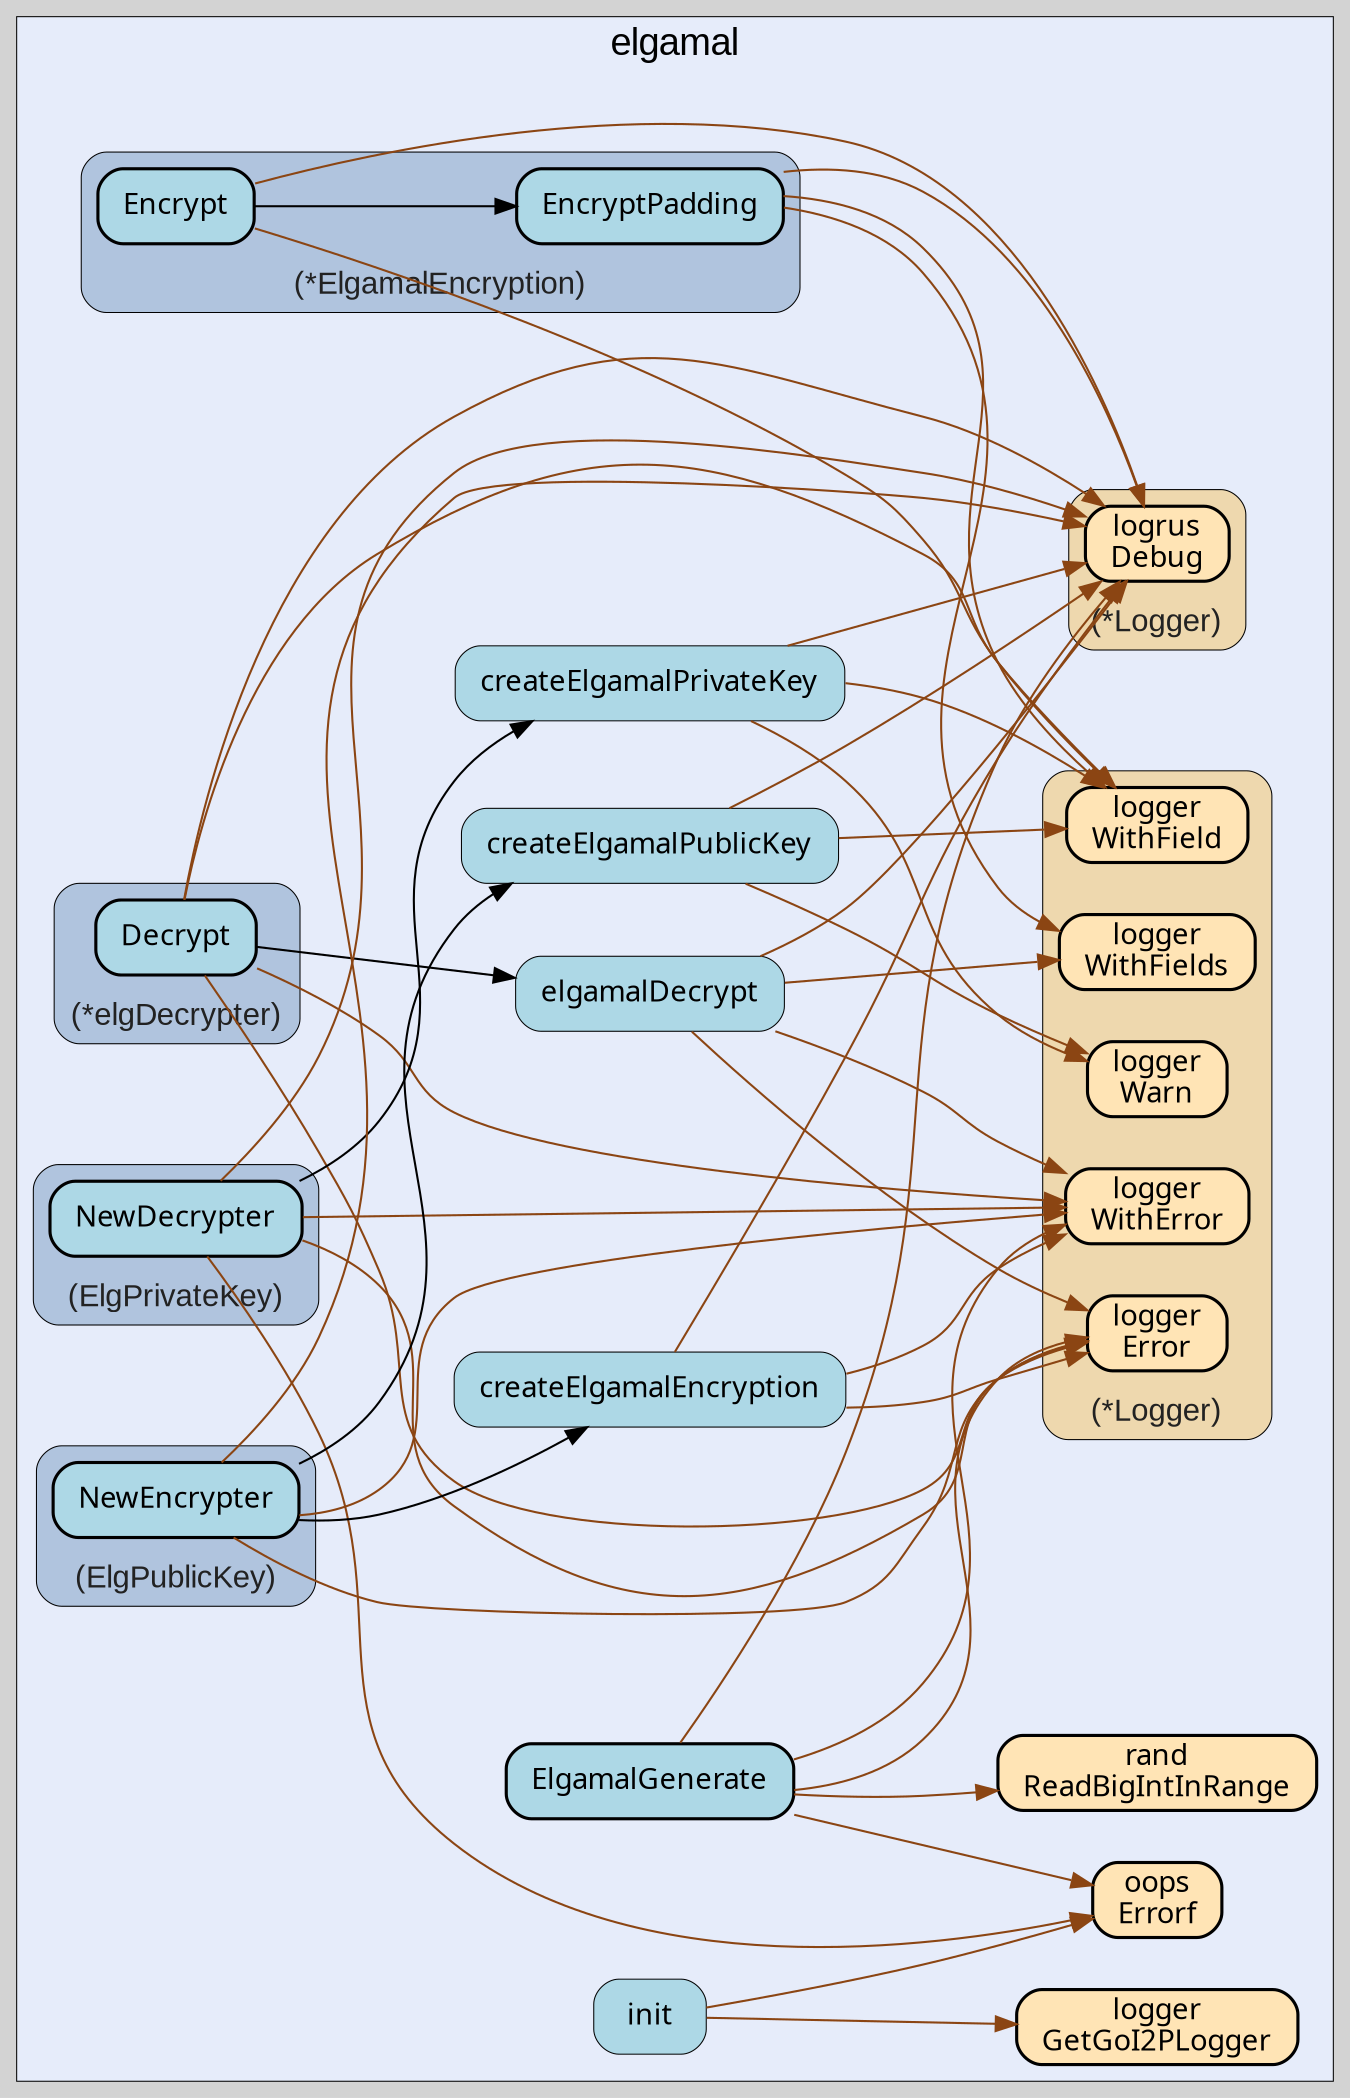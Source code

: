 digraph gocallvis {
    label="";
    labeljust="l";
    fontname="Arial";
    fontsize="14";
    rankdir="LR";
    bgcolor="lightgray";
    style="solid";
    penwidth="0.5";
    pad="0.0";
    nodesep="0.35";

    node [shape="box" style="filled,rounded" fillcolor="honeydew" fontname="Verdana" penwidth="1.0" margin="0.16,0.0"];
    edge [minlen="2"]

    subgraph "cluster_focus" {
        fontsize="18";
bgcolor="#e6ecfa";
label="elgamal";
labelloc="t";
labeljust="c";
        
        "github.com/go-i2p/crypto/elg.init" [ penwidth="0.5" tooltip="github.com/go-i2p/crypto/elg.init | defined in .:0\nat constants.go:12: calling [github.com/go-i2p/logger.GetGoI2PLogger]\nat constants.go:24: calling [github.com/samber/oops.Errorf]\nat constants.go:25: calling [github.com/samber/oops.Errorf]" fillcolor="lightblue" label="init" ]
        "github.com/go-i2p/logger.GetGoI2PLogger" [ fillcolor="moccasin" label="logger\nGetGoI2PLogger" penwidth="1.5" tooltip="github.com/go-i2p/logger.GetGoI2PLogger | defined in log.go:120" ]
        "github.com/samber/oops.Errorf" [ fillcolor="moccasin" label="oops\nErrorf" penwidth="1.5" tooltip="github.com/samber/oops.Errorf | defined in oops.go:34" ]
        "github.com/go-i2p/crypto/elg.createElgamalPublicKey" [ fillcolor="lightblue" label="createElgamalPublicKey" penwidth="0.5" tooltip="github.com/go-i2p/crypto/elg.createElgamalPublicKey | defined in elg_public_key.go:36\nat elg_public_key.go:37: calling [(*github.com/sirupsen/logrus.Logger).Debug]\nat elg_public_key.go:44: calling [(*github.com/sirupsen/logrus.Logger).Debug]\nat elg_public_key.go:37: calling [(*github.com/go-i2p/logger.Logger).WithField]\nat elg_public_key.go:46: calling [(*github.com/go-i2p/logger.Logger).Warn]" ]
        "github.com/go-i2p/crypto/elg.createElgamalEncryption" [ fillcolor="lightblue" label="createElgamalEncryption" penwidth="0.5" tooltip="github.com/go-i2p/crypto/elg.createElgamalEncryption | defined in elg_encryption.go:56\nat elg_encryption.go:57: calling [(*github.com/sirupsen/logrus.Logger).Debug]\nat elg_encryption.go:74: calling [(*github.com/sirupsen/logrus.Logger).Debug]\nat elg_encryption.go:76: calling [(*github.com/go-i2p/logger.Logger).WithError]\nat elg_encryption.go:76: calling [(*github.com/go-i2p/logger.Logger).Error]" ]
        "github.com/go-i2p/crypto/elg.elgamalDecrypt" [ fillcolor="lightblue" label="elgamalDecrypt" penwidth="0.5" tooltip="github.com/go-i2p/crypto/elg.elgamalDecrypt | defined in elg.go:47\nat elg.go:48: calling [(*github.com/go-i2p/logger.Logger).WithFields]\nat elg.go:78: calling [(*github.com/go-i2p/logger.Logger).Error]\nat elg.go:78: calling [(*github.com/go-i2p/logger.Logger).WithError]\nat elg.go:51: calling [(*github.com/sirupsen/logrus.Logger).Debug]\nat elg.go:74: calling [(*github.com/sirupsen/logrus.Logger).Debug]" ]
        "github.com/go-i2p/crypto/elg.createElgamalPrivateKey" [ fillcolor="lightblue" label="createElgamalPrivateKey" penwidth="0.5" tooltip="github.com/go-i2p/crypto/elg.createElgamalPrivateKey | defined in elg_private_key.go:35\nat elg_private_key.go:36: calling [(*github.com/go-i2p/logger.Logger).WithField]\nat elg_private_key.go:36: calling [(*github.com/sirupsen/logrus.Logger).Debug]\nat elg_private_key.go:59: calling [(*github.com/sirupsen/logrus.Logger).Debug]\nat elg_private_key.go:38: calling [(*github.com/go-i2p/logger.Logger).Warn]\nat elg_private_key.go:46: calling [(*github.com/go-i2p/logger.Logger).Warn]" ]
        "github.com/go-i2p/crypto/elg.ElgamalGenerate" [ fillcolor="lightblue" label="ElgamalGenerate" penwidth="1.5" tooltip="github.com/go-i2p/crypto/elg.ElgamalGenerate | defined in elg.go:21\nat elg.go:31: calling [github.com/go-i2p/crypto/rand.ReadBigIntInRange]\nat elg.go:22: calling [(*github.com/sirupsen/logrus.Logger).Debug]\nat elg.go:42: calling [(*github.com/sirupsen/logrus.Logger).Debug]\nat elg.go:33: calling [(*github.com/go-i2p/logger.Logger).Error]\nat elg.go:34: calling [github.com/samber/oops.Errorf]\nat elg.go:33: calling [(*github.com/go-i2p/logger.Logger).WithError]" ]
        "github.com/go-i2p/crypto/rand.ReadBigIntInRange" [ fillcolor="moccasin" label="rand\nReadBigIntInRange" penwidth="1.5" tooltip="github.com/go-i2p/crypto/rand.ReadBigIntInRange | defined in secure_reader.go:160" ]
        
        subgraph "cluster_*github.com/go-i2p/crypto/elg.ElgamalEncryption" {
        penwidth="0.5";
fontsize="15";
labelloc="b";
fillcolor="lightsteelblue";
label="(*ElgamalEncryption)";
tooltip="type: *github.com/go-i2p/crypto/elg.ElgamalEncryption";
fontcolor="#222222";
style="rounded,filled";
        
        "(*github.com/go-i2p/crypto/elg.ElgamalEncryption).EncryptPadding" [ fillcolor="lightblue" label="EncryptPadding" penwidth="1.5" tooltip="(*github.com/go-i2p/crypto/elg.ElgamalEncryption).EncryptPadding | defined in elg_encryption.go:21\nat elg_encryption.go:51: calling [(*github.com/go-i2p/logger.Logger).WithField]\nat elg_encryption.go:25: calling [(*github.com/sirupsen/logrus.Logger).Debug]\nat elg_encryption.go:51: calling [(*github.com/sirupsen/logrus.Logger).Debug]\nat elg_encryption.go:22: calling [(*github.com/go-i2p/logger.Logger).WithFields]" ]
        "(*github.com/go-i2p/crypto/elg.ElgamalEncryption).Encrypt" [ fillcolor="lightblue" label="Encrypt" penwidth="1.5" tooltip="(*github.com/go-i2p/crypto/elg.ElgamalEncryption).Encrypt | defined in elg_encryption.go:16\nat elg_encryption.go:17: calling [(*github.com/go-i2p/logger.Logger).WithField]\nat elg_encryption.go:17: calling [(*github.com/sirupsen/logrus.Logger).Debug]\nat elg_encryption.go:18: calling [(*github.com/go-i2p/crypto/elg.ElgamalEncryption).EncryptPadding]" ]
        
    }

        subgraph "cluster_*github.com/go-i2p/crypto/elg.elgDecrypter" {
        fontsize="15";
fontcolor="#222222";
labelloc="b";
style="rounded,filled";
label="(*elgDecrypter)";
penwidth="0.5";
fillcolor="lightsteelblue";
tooltip="type: *github.com/go-i2p/crypto/elg.elgDecrypter";
        
        "(*github.com/go-i2p/crypto/elg.elgDecrypter).Decrypt" [ fillcolor="lightblue" label="Decrypt" penwidth="1.5" tooltip="(*github.com/go-i2p/crypto/elg.elgDecrypter).Decrypt | defined in elg_decrypter.go:9\nat elg_decrypter.go:13: calling [(*github.com/go-i2p/logger.Logger).WithError]\nat elg_decrypter.go:13: calling [(*github.com/go-i2p/logger.Logger).Error]\nat elg_decrypter.go:10: calling [(*github.com/go-i2p/logger.Logger).WithField]\nat elg_decrypter.go:15: calling [(*github.com/go-i2p/logger.Logger).WithField]\nat elg_decrypter.go:10: calling [(*github.com/sirupsen/logrus.Logger).Debug]\nat elg_decrypter.go:15: calling [(*github.com/sirupsen/logrus.Logger).Debug]\nat elg_decrypter.go:11: calling [github.com/go-i2p/crypto/elg.elgamalDecrypt]" ]
        
    }

        subgraph "cluster_*github.com/go-i2p/logger.Logger" {
        fontsize="15";
fontcolor="#222222";
labelloc="b";
style="rounded,filled";
fillcolor="wheat2";
label="(*Logger)";
tooltip="type: *github.com/go-i2p/logger.Logger";
penwidth="0.5";
        
        "(*github.com/go-i2p/logger.Logger).WithField" [ fillcolor="moccasin" label="logger\nWithField" penwidth="1.5" tooltip="(*github.com/go-i2p/logger.Logger).WithField | defined in log.go:54" ]
        "(*github.com/go-i2p/logger.Logger).Warn" [ fillcolor="moccasin" label="logger\nWarn" penwidth="1.5" tooltip="(*github.com/go-i2p/logger.Logger).Warn | defined in log.go:30" ]
        "(*github.com/go-i2p/logger.Logger).WithError" [ fillcolor="moccasin" label="logger\nWithError" penwidth="1.5" tooltip="(*github.com/go-i2p/logger.Logger).WithError | defined in log.go:66" ]
        "(*github.com/go-i2p/logger.Logger).Error" [ fillcolor="moccasin" label="logger\nError" penwidth="1.5" tooltip="(*github.com/go-i2p/logger.Logger).Error | defined in log.go:42" ]
        "(*github.com/go-i2p/logger.Logger).WithFields" [ fillcolor="moccasin" label="logger\nWithFields" penwidth="1.5" tooltip="(*github.com/go-i2p/logger.Logger).WithFields | defined in log.go:60" ]
        
    }

        subgraph "cluster_*github.com/sirupsen/logrus.Logger" {
        tooltip="type: *github.com/sirupsen/logrus.Logger";
penwidth="0.5";
fontsize="15";
fontcolor="#222222";
labelloc="b";
style="rounded,filled";
fillcolor="wheat2";
label="(*Logger)";
        
        "(*github.com/sirupsen/logrus.Logger).Debug" [ fillcolor="moccasin" label="logrus\nDebug" penwidth="1.5" tooltip="(*github.com/sirupsen/logrus.Logger).Debug | defined in logger.go:221" ]
        
    }

        subgraph "cluster_github.com/go-i2p/crypto/elg.ElgPrivateKey" {
        style="rounded,filled";
tooltip="type: github.com/go-i2p/crypto/elg.ElgPrivateKey";
labelloc="b";
fillcolor="lightsteelblue";
label="(ElgPrivateKey)";
penwidth="0.5";
fontsize="15";
fontcolor="#222222";
        
        "(github.com/go-i2p/crypto/elg.ElgPrivateKey).NewDecrypter" [ label="NewDecrypter" penwidth="1.5" tooltip="(github.com/go-i2p/crypto/elg.ElgPrivateKey).NewDecrypter | defined in elg_private_key.go:19\nat elg_private_key.go:20: calling [(*github.com/sirupsen/logrus.Logger).Debug]\nat elg_private_key.go:30: calling [(*github.com/sirupsen/logrus.Logger).Debug]\nat elg_private_key.go:21: calling [github.com/go-i2p/crypto/elg.createElgamalPrivateKey]\nat elg_private_key.go:24: calling [(*github.com/go-i2p/logger.Logger).Error]\nat elg_private_key.go:24: calling [(*github.com/go-i2p/logger.Logger).WithError]\nat elg_private_key.go:23: calling [github.com/samber/oops.Errorf]" fillcolor="lightblue" ]
        
    }

        subgraph "cluster_github.com/go-i2p/crypto/elg.ElgPublicKey" {
        penwidth="0.5";
fontcolor="#222222";
labelloc="b";
label="(ElgPublicKey)";
fontsize="15";
style="rounded,filled";
fillcolor="lightsteelblue";
tooltip="type: github.com/go-i2p/crypto/elg.ElgPublicKey";
        
        "(github.com/go-i2p/crypto/elg.ElgPublicKey).NewEncrypter" [ fillcolor="lightblue" label="NewEncrypter" penwidth="1.5" tooltip="(github.com/go-i2p/crypto/elg.ElgPublicKey).NewEncrypter | defined in elg_public_key.go:23\nat elg_public_key.go:26: calling [github.com/go-i2p/crypto/elg.createElgamalEncryption]\nat elg_public_key.go:28: calling [(*github.com/go-i2p/logger.Logger).WithError]\nat elg_public_key.go:25: calling [github.com/go-i2p/crypto/elg.createElgamalPublicKey]\nat elg_public_key.go:28: calling [(*github.com/go-i2p/logger.Logger).Error]\nat elg_public_key.go:24: calling [(*github.com/sirupsen/logrus.Logger).Debug]\nat elg_public_key.go:30: calling [(*github.com/sirupsen/logrus.Logger).Debug]" ]
        
    }

    }

    "github.com/go-i2p/crypto/elg.init" -> "github.com/go-i2p/logger.GetGoI2PLogger" [ color="saddlebrown" tooltip="at constants.go:12: calling [github.com/go-i2p/logger.GetGoI2PLogger]" ]
    "(github.com/go-i2p/crypto/elg.ElgPublicKey).NewEncrypter" -> "github.com/go-i2p/crypto/elg.createElgamalEncryption" [ tooltip="at elg_public_key.go:26: calling [github.com/go-i2p/crypto/elg.createElgamalEncryption]" ]
    "github.com/go-i2p/crypto/elg.elgamalDecrypt" -> "(*github.com/go-i2p/logger.Logger).WithFields" [ color="saddlebrown" tooltip="at elg.go:48: calling [(*github.com/go-i2p/logger.Logger).WithFields]" ]
    "github.com/go-i2p/crypto/elg.elgamalDecrypt" -> "(*github.com/go-i2p/logger.Logger).Error" [ color="saddlebrown" tooltip="at elg.go:78: calling [(*github.com/go-i2p/logger.Logger).Error]" ]
    "(github.com/go-i2p/crypto/elg.ElgPrivateKey).NewDecrypter" -> "(*github.com/sirupsen/logrus.Logger).Debug" [ color="saddlebrown" tooltip="at elg_private_key.go:20: calling [(*github.com/sirupsen/logrus.Logger).Debug]\nat elg_private_key.go:30: calling [(*github.com/sirupsen/logrus.Logger).Debug]" ]
    "(*github.com/go-i2p/crypto/elg.ElgamalEncryption).Encrypt" -> "(*github.com/go-i2p/logger.Logger).WithField" [ color="saddlebrown" tooltip="at elg_encryption.go:17: calling [(*github.com/go-i2p/logger.Logger).WithField]" ]
    "github.com/go-i2p/crypto/elg.ElgamalGenerate" -> "github.com/go-i2p/crypto/rand.ReadBigIntInRange" [ color="saddlebrown" tooltip="at elg.go:31: calling [github.com/go-i2p/crypto/rand.ReadBigIntInRange]" ]
    "(github.com/go-i2p/crypto/elg.ElgPublicKey).NewEncrypter" -> "(*github.com/go-i2p/logger.Logger).WithError" [ color="saddlebrown" tooltip="at elg_public_key.go:28: calling [(*github.com/go-i2p/logger.Logger).WithError]" ]
    "(*github.com/go-i2p/crypto/elg.ElgamalEncryption).EncryptPadding" -> "(*github.com/go-i2p/logger.Logger).WithField" [ color="saddlebrown" tooltip="at elg_encryption.go:51: calling [(*github.com/go-i2p/logger.Logger).WithField]" ]
    "github.com/go-i2p/crypto/elg.ElgamalGenerate" -> "(*github.com/sirupsen/logrus.Logger).Debug" [ color="saddlebrown" tooltip="at elg.go:22: calling [(*github.com/sirupsen/logrus.Logger).Debug]\nat elg.go:42: calling [(*github.com/sirupsen/logrus.Logger).Debug]" ]
    "github.com/go-i2p/crypto/elg.createElgamalPublicKey" -> "(*github.com/sirupsen/logrus.Logger).Debug" [ color="saddlebrown" tooltip="at elg_public_key.go:37: calling [(*github.com/sirupsen/logrus.Logger).Debug]\nat elg_public_key.go:44: calling [(*github.com/sirupsen/logrus.Logger).Debug]" ]
    "(github.com/go-i2p/crypto/elg.ElgPublicKey).NewEncrypter" -> "github.com/go-i2p/crypto/elg.createElgamalPublicKey" [ tooltip="at elg_public_key.go:25: calling [github.com/go-i2p/crypto/elg.createElgamalPublicKey]" ]
    "(github.com/go-i2p/crypto/elg.ElgPublicKey).NewEncrypter" -> "(*github.com/go-i2p/logger.Logger).Error" [ color="saddlebrown" tooltip="at elg_public_key.go:28: calling [(*github.com/go-i2p/logger.Logger).Error]" ]
    "(github.com/go-i2p/crypto/elg.ElgPrivateKey).NewDecrypter" -> "github.com/go-i2p/crypto/elg.createElgamalPrivateKey" [ tooltip="at elg_private_key.go:21: calling [github.com/go-i2p/crypto/elg.createElgamalPrivateKey]" ]
    "(github.com/go-i2p/crypto/elg.ElgPrivateKey).NewDecrypter" -> "(*github.com/go-i2p/logger.Logger).Error" [ color="saddlebrown" tooltip="at elg_private_key.go:24: calling [(*github.com/go-i2p/logger.Logger).Error]" ]
    "(*github.com/go-i2p/crypto/elg.elgDecrypter).Decrypt" -> "(*github.com/go-i2p/logger.Logger).WithError" [ color="saddlebrown" tooltip="at elg_decrypter.go:13: calling [(*github.com/go-i2p/logger.Logger).WithError]" ]
    "(*github.com/go-i2p/crypto/elg.elgDecrypter).Decrypt" -> "(*github.com/go-i2p/logger.Logger).Error" [ color="saddlebrown" tooltip="at elg_decrypter.go:13: calling [(*github.com/go-i2p/logger.Logger).Error]" ]
    "(*github.com/go-i2p/crypto/elg.ElgamalEncryption).EncryptPadding" -> "(*github.com/sirupsen/logrus.Logger).Debug" [ color="saddlebrown" tooltip="at elg_encryption.go:25: calling [(*github.com/sirupsen/logrus.Logger).Debug]\nat elg_encryption.go:51: calling [(*github.com/sirupsen/logrus.Logger).Debug]" ]
    "github.com/go-i2p/crypto/elg.elgamalDecrypt" -> "(*github.com/go-i2p/logger.Logger).WithError" [ color="saddlebrown" tooltip="at elg.go:78: calling [(*github.com/go-i2p/logger.Logger).WithError]" ]
    "(github.com/go-i2p/crypto/elg.ElgPrivateKey).NewDecrypter" -> "(*github.com/go-i2p/logger.Logger).WithError" [ color="saddlebrown" tooltip="at elg_private_key.go:24: calling [(*github.com/go-i2p/logger.Logger).WithError]" ]
    "(*github.com/go-i2p/crypto/elg.elgDecrypter).Decrypt" -> "(*github.com/go-i2p/logger.Logger).WithField" [ color="saddlebrown" tooltip="at elg_decrypter.go:10: calling [(*github.com/go-i2p/logger.Logger).WithField]\nat elg_decrypter.go:15: calling [(*github.com/go-i2p/logger.Logger).WithField]" ]
    "github.com/go-i2p/crypto/elg.ElgamalGenerate" -> "(*github.com/go-i2p/logger.Logger).Error" [ color="saddlebrown" tooltip="at elg.go:33: calling [(*github.com/go-i2p/logger.Logger).Error]" ]
    "github.com/go-i2p/crypto/elg.createElgamalPrivateKey" -> "(*github.com/go-i2p/logger.Logger).WithField" [ color="saddlebrown" tooltip="at elg_private_key.go:36: calling [(*github.com/go-i2p/logger.Logger).WithField]" ]
    "github.com/go-i2p/crypto/elg.createElgamalPrivateKey" -> "(*github.com/sirupsen/logrus.Logger).Debug" [ tooltip="at elg_private_key.go:36: calling [(*github.com/sirupsen/logrus.Logger).Debug]\nat elg_private_key.go:59: calling [(*github.com/sirupsen/logrus.Logger).Debug]" color="saddlebrown" ]
    "(*github.com/go-i2p/crypto/elg.ElgamalEncryption).Encrypt" -> "(*github.com/sirupsen/logrus.Logger).Debug" [ color="saddlebrown" tooltip="at elg_encryption.go:17: calling [(*github.com/sirupsen/logrus.Logger).Debug]" ]
    "(*github.com/go-i2p/crypto/elg.elgDecrypter).Decrypt" -> "(*github.com/sirupsen/logrus.Logger).Debug" [ color="saddlebrown" tooltip="at elg_decrypter.go:10: calling [(*github.com/sirupsen/logrus.Logger).Debug]\nat elg_decrypter.go:15: calling [(*github.com/sirupsen/logrus.Logger).Debug]" ]
    "github.com/go-i2p/crypto/elg.createElgamalPublicKey" -> "(*github.com/go-i2p/logger.Logger).WithField" [ tooltip="at elg_public_key.go:37: calling [(*github.com/go-i2p/logger.Logger).WithField]" color="saddlebrown" ]
    "github.com/go-i2p/crypto/elg.createElgamalEncryption" -> "(*github.com/sirupsen/logrus.Logger).Debug" [ color="saddlebrown" tooltip="at elg_encryption.go:57: calling [(*github.com/sirupsen/logrus.Logger).Debug]\nat elg_encryption.go:74: calling [(*github.com/sirupsen/logrus.Logger).Debug]" ]
    "github.com/go-i2p/crypto/elg.createElgamalEncryption" -> "(*github.com/go-i2p/logger.Logger).WithError" [ color="saddlebrown" tooltip="at elg_encryption.go:76: calling [(*github.com/go-i2p/logger.Logger).WithError]" ]
    "(github.com/go-i2p/crypto/elg.ElgPrivateKey).NewDecrypter" -> "github.com/samber/oops.Errorf" [ color="saddlebrown" tooltip="at elg_private_key.go:23: calling [github.com/samber/oops.Errorf]" ]
    "(*github.com/go-i2p/crypto/elg.elgDecrypter).Decrypt" -> "github.com/go-i2p/crypto/elg.elgamalDecrypt" [ tooltip="at elg_decrypter.go:11: calling [github.com/go-i2p/crypto/elg.elgamalDecrypt]" ]
    "github.com/go-i2p/crypto/elg.init" -> "github.com/samber/oops.Errorf" [ color="saddlebrown" tooltip="at constants.go:24: calling [github.com/samber/oops.Errorf]\nat constants.go:25: calling [github.com/samber/oops.Errorf]" ]
    "github.com/go-i2p/crypto/elg.createElgamalPublicKey" -> "(*github.com/go-i2p/logger.Logger).Warn" [ color="saddlebrown" tooltip="at elg_public_key.go:46: calling [(*github.com/go-i2p/logger.Logger).Warn]" ]
    "(*github.com/go-i2p/crypto/elg.ElgamalEncryption).Encrypt" -> "(*github.com/go-i2p/crypto/elg.ElgamalEncryption).EncryptPadding" [ tooltip="at elg_encryption.go:18: calling [(*github.com/go-i2p/crypto/elg.ElgamalEncryption).EncryptPadding]" ]
    "github.com/go-i2p/crypto/elg.ElgamalGenerate" -> "github.com/samber/oops.Errorf" [ color="saddlebrown" tooltip="at elg.go:34: calling [github.com/samber/oops.Errorf]" ]
    "(github.com/go-i2p/crypto/elg.ElgPublicKey).NewEncrypter" -> "(*github.com/sirupsen/logrus.Logger).Debug" [ color="saddlebrown" tooltip="at elg_public_key.go:24: calling [(*github.com/sirupsen/logrus.Logger).Debug]\nat elg_public_key.go:30: calling [(*github.com/sirupsen/logrus.Logger).Debug]" ]
    "github.com/go-i2p/crypto/elg.createElgamalEncryption" -> "(*github.com/go-i2p/logger.Logger).Error" [ color="saddlebrown" tooltip="at elg_encryption.go:76: calling [(*github.com/go-i2p/logger.Logger).Error]" ]
    "(*github.com/go-i2p/crypto/elg.ElgamalEncryption).EncryptPadding" -> "(*github.com/go-i2p/logger.Logger).WithFields" [ color="saddlebrown" tooltip="at elg_encryption.go:22: calling [(*github.com/go-i2p/logger.Logger).WithFields]" ]
    "github.com/go-i2p/crypto/elg.elgamalDecrypt" -> "(*github.com/sirupsen/logrus.Logger).Debug" [ color="saddlebrown" tooltip="at elg.go:51: calling [(*github.com/sirupsen/logrus.Logger).Debug]\nat elg.go:74: calling [(*github.com/sirupsen/logrus.Logger).Debug]" ]
    "github.com/go-i2p/crypto/elg.createElgamalPrivateKey" -> "(*github.com/go-i2p/logger.Logger).Warn" [ color="saddlebrown" tooltip="at elg_private_key.go:38: calling [(*github.com/go-i2p/logger.Logger).Warn]\nat elg_private_key.go:46: calling [(*github.com/go-i2p/logger.Logger).Warn]" ]
    "github.com/go-i2p/crypto/elg.ElgamalGenerate" -> "(*github.com/go-i2p/logger.Logger).WithError" [ tooltip="at elg.go:33: calling [(*github.com/go-i2p/logger.Logger).WithError]" color="saddlebrown" ]
}
